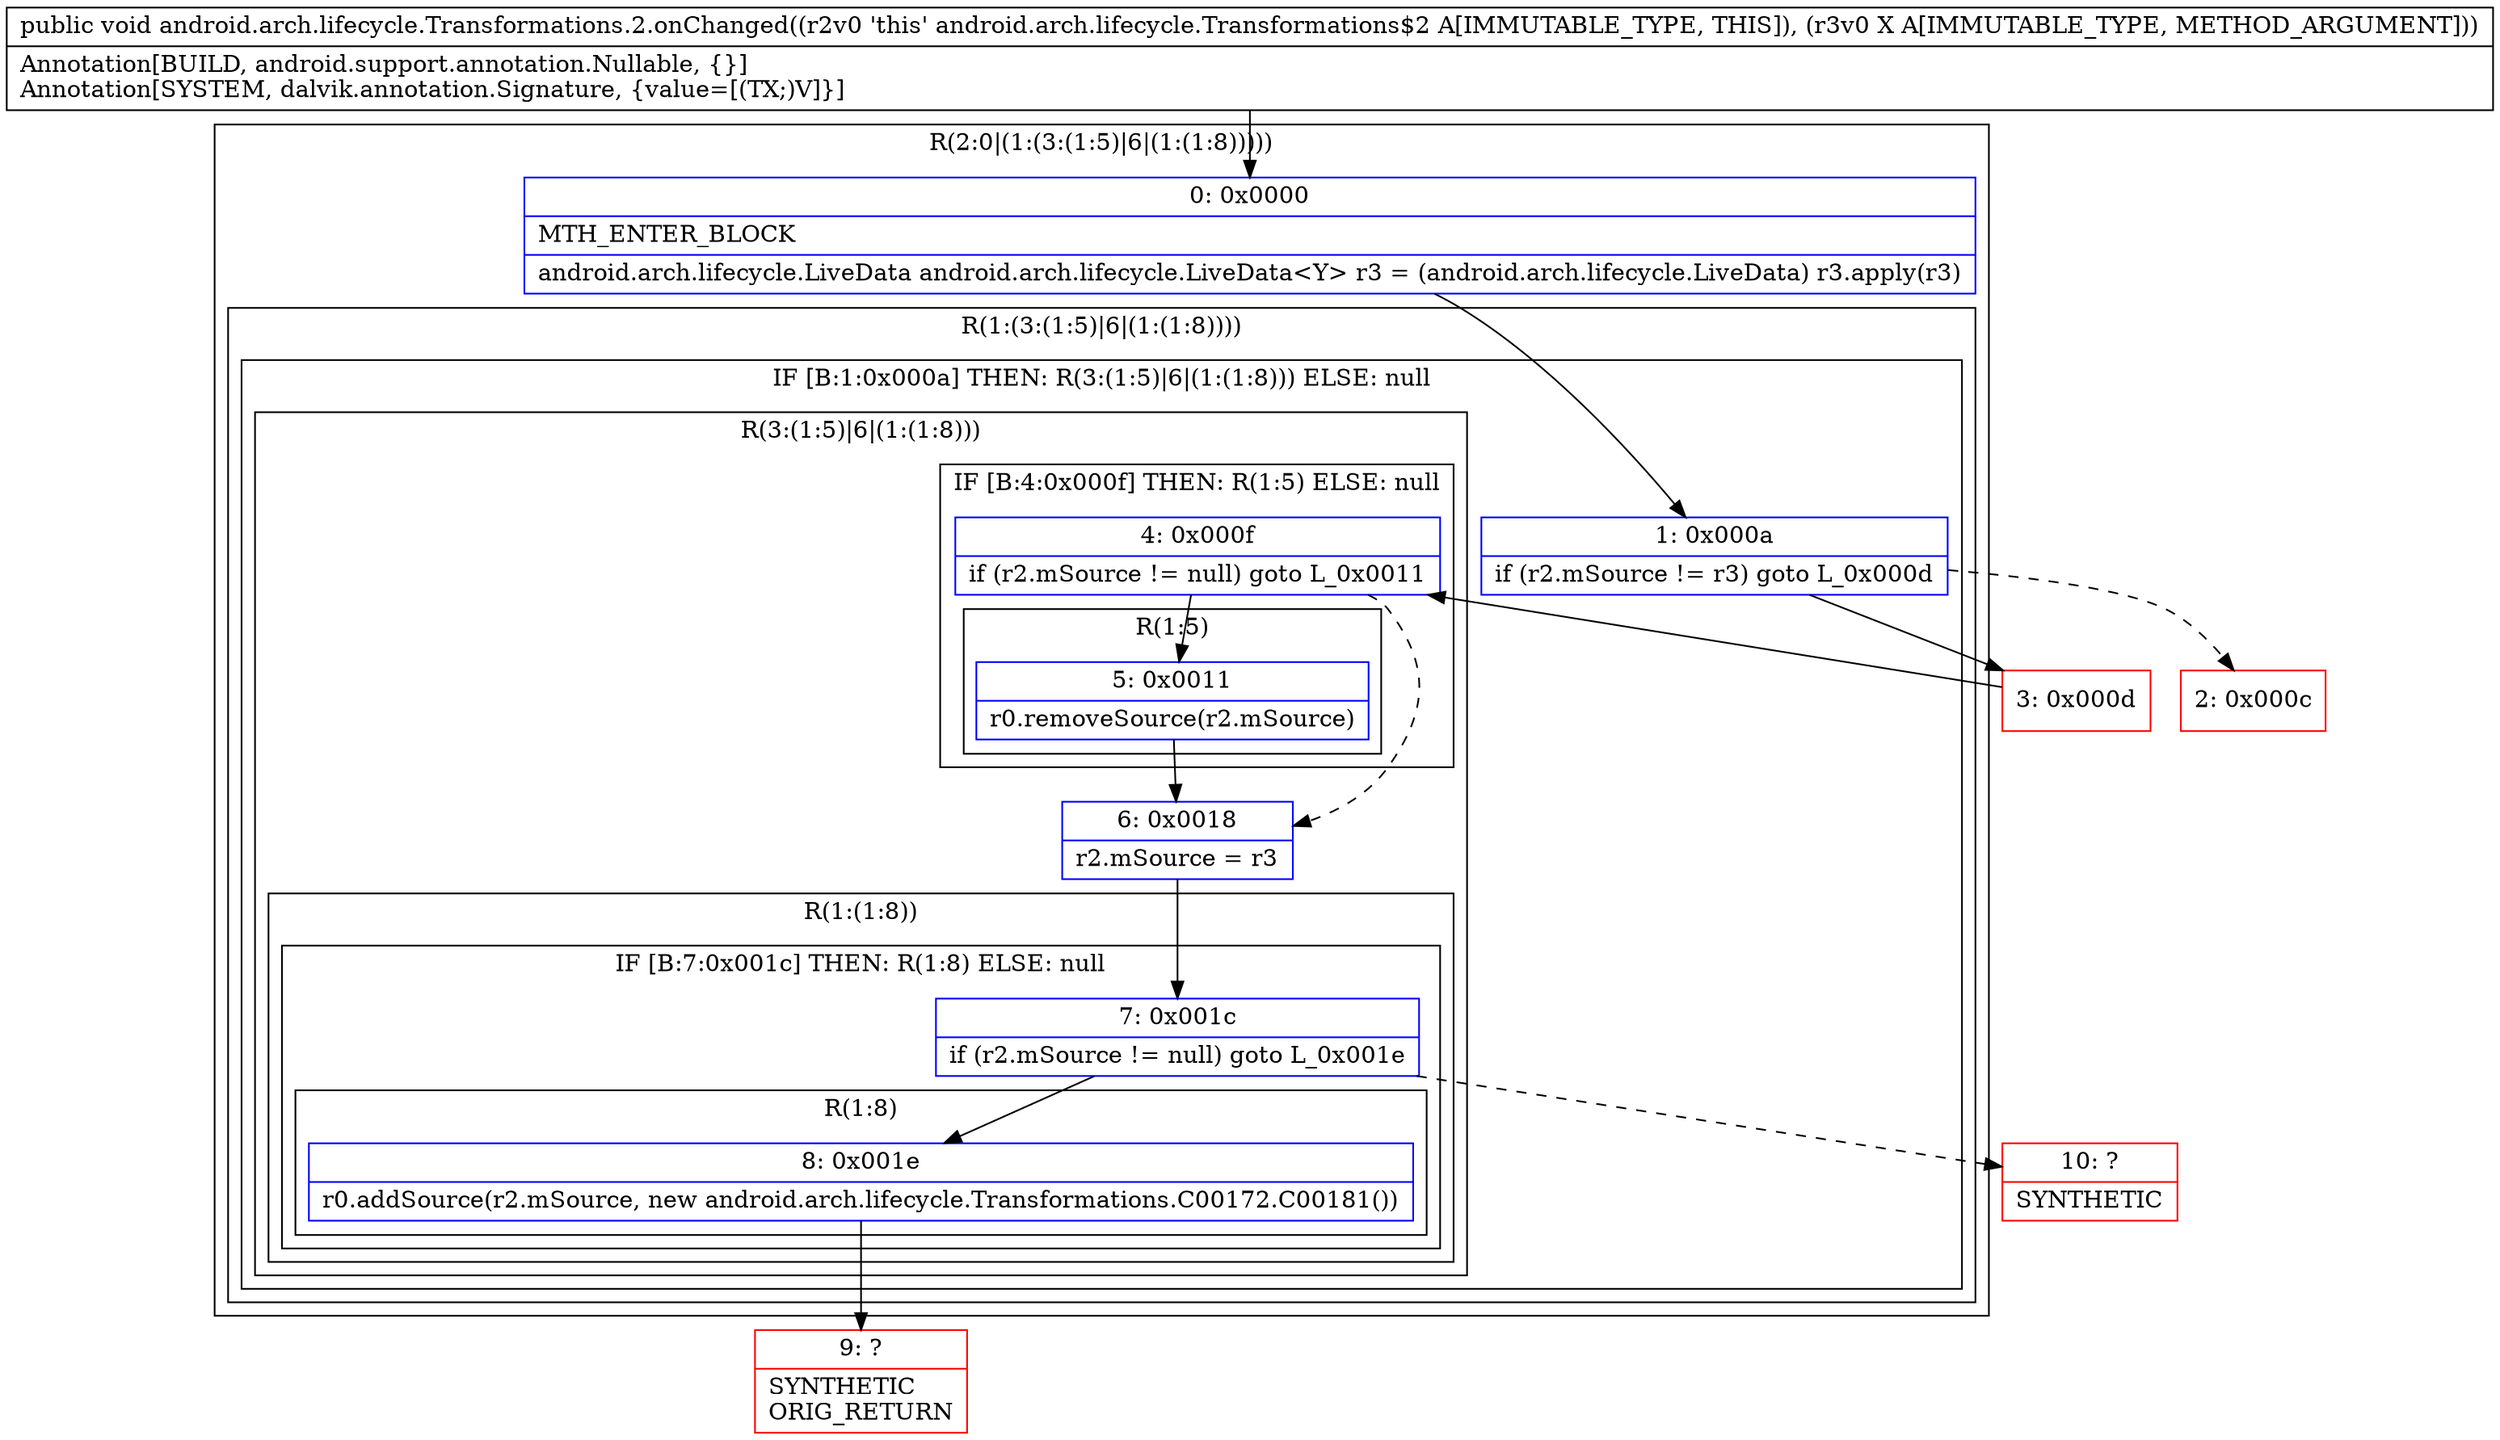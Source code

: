 digraph "CFG forandroid.arch.lifecycle.Transformations.2.onChanged(Ljava\/lang\/Object;)V" {
subgraph cluster_Region_432383109 {
label = "R(2:0|(1:(3:(1:5)|6|(1:(1:8)))))";
node [shape=record,color=blue];
Node_0 [shape=record,label="{0\:\ 0x0000|MTH_ENTER_BLOCK\l|android.arch.lifecycle.LiveData android.arch.lifecycle.LiveData\<Y\> r3 = (android.arch.lifecycle.LiveData) r3.apply(r3)\l}"];
subgraph cluster_Region_692126312 {
label = "R(1:(3:(1:5)|6|(1:(1:8))))";
node [shape=record,color=blue];
subgraph cluster_IfRegion_105725754 {
label = "IF [B:1:0x000a] THEN: R(3:(1:5)|6|(1:(1:8))) ELSE: null";
node [shape=record,color=blue];
Node_1 [shape=record,label="{1\:\ 0x000a|if (r2.mSource != r3) goto L_0x000d\l}"];
subgraph cluster_Region_311623520 {
label = "R(3:(1:5)|6|(1:(1:8)))";
node [shape=record,color=blue];
subgraph cluster_IfRegion_2051824092 {
label = "IF [B:4:0x000f] THEN: R(1:5) ELSE: null";
node [shape=record,color=blue];
Node_4 [shape=record,label="{4\:\ 0x000f|if (r2.mSource != null) goto L_0x0011\l}"];
subgraph cluster_Region_1949695052 {
label = "R(1:5)";
node [shape=record,color=blue];
Node_5 [shape=record,label="{5\:\ 0x0011|r0.removeSource(r2.mSource)\l}"];
}
}
Node_6 [shape=record,label="{6\:\ 0x0018|r2.mSource = r3\l}"];
subgraph cluster_Region_1611759626 {
label = "R(1:(1:8))";
node [shape=record,color=blue];
subgraph cluster_IfRegion_1105366050 {
label = "IF [B:7:0x001c] THEN: R(1:8) ELSE: null";
node [shape=record,color=blue];
Node_7 [shape=record,label="{7\:\ 0x001c|if (r2.mSource != null) goto L_0x001e\l}"];
subgraph cluster_Region_1501085563 {
label = "R(1:8)";
node [shape=record,color=blue];
Node_8 [shape=record,label="{8\:\ 0x001e|r0.addSource(r2.mSource, new android.arch.lifecycle.Transformations.C00172.C00181())\l}"];
}
}
}
}
}
}
}
Node_2 [shape=record,color=red,label="{2\:\ 0x000c}"];
Node_3 [shape=record,color=red,label="{3\:\ 0x000d}"];
Node_9 [shape=record,color=red,label="{9\:\ ?|SYNTHETIC\lORIG_RETURN\l}"];
Node_10 [shape=record,color=red,label="{10\:\ ?|SYNTHETIC\l}"];
MethodNode[shape=record,label="{public void android.arch.lifecycle.Transformations.2.onChanged((r2v0 'this' android.arch.lifecycle.Transformations$2 A[IMMUTABLE_TYPE, THIS]), (r3v0 X A[IMMUTABLE_TYPE, METHOD_ARGUMENT]))  | Annotation[BUILD, android.support.annotation.Nullable, \{\}]\lAnnotation[SYSTEM, dalvik.annotation.Signature, \{value=[(TX;)V]\}]\l}"];
MethodNode -> Node_0;
Node_0 -> Node_1;
Node_1 -> Node_2[style=dashed];
Node_1 -> Node_3;
Node_4 -> Node_5;
Node_4 -> Node_6[style=dashed];
Node_5 -> Node_6;
Node_6 -> Node_7;
Node_7 -> Node_8;
Node_7 -> Node_10[style=dashed];
Node_8 -> Node_9;
Node_3 -> Node_4;
}

